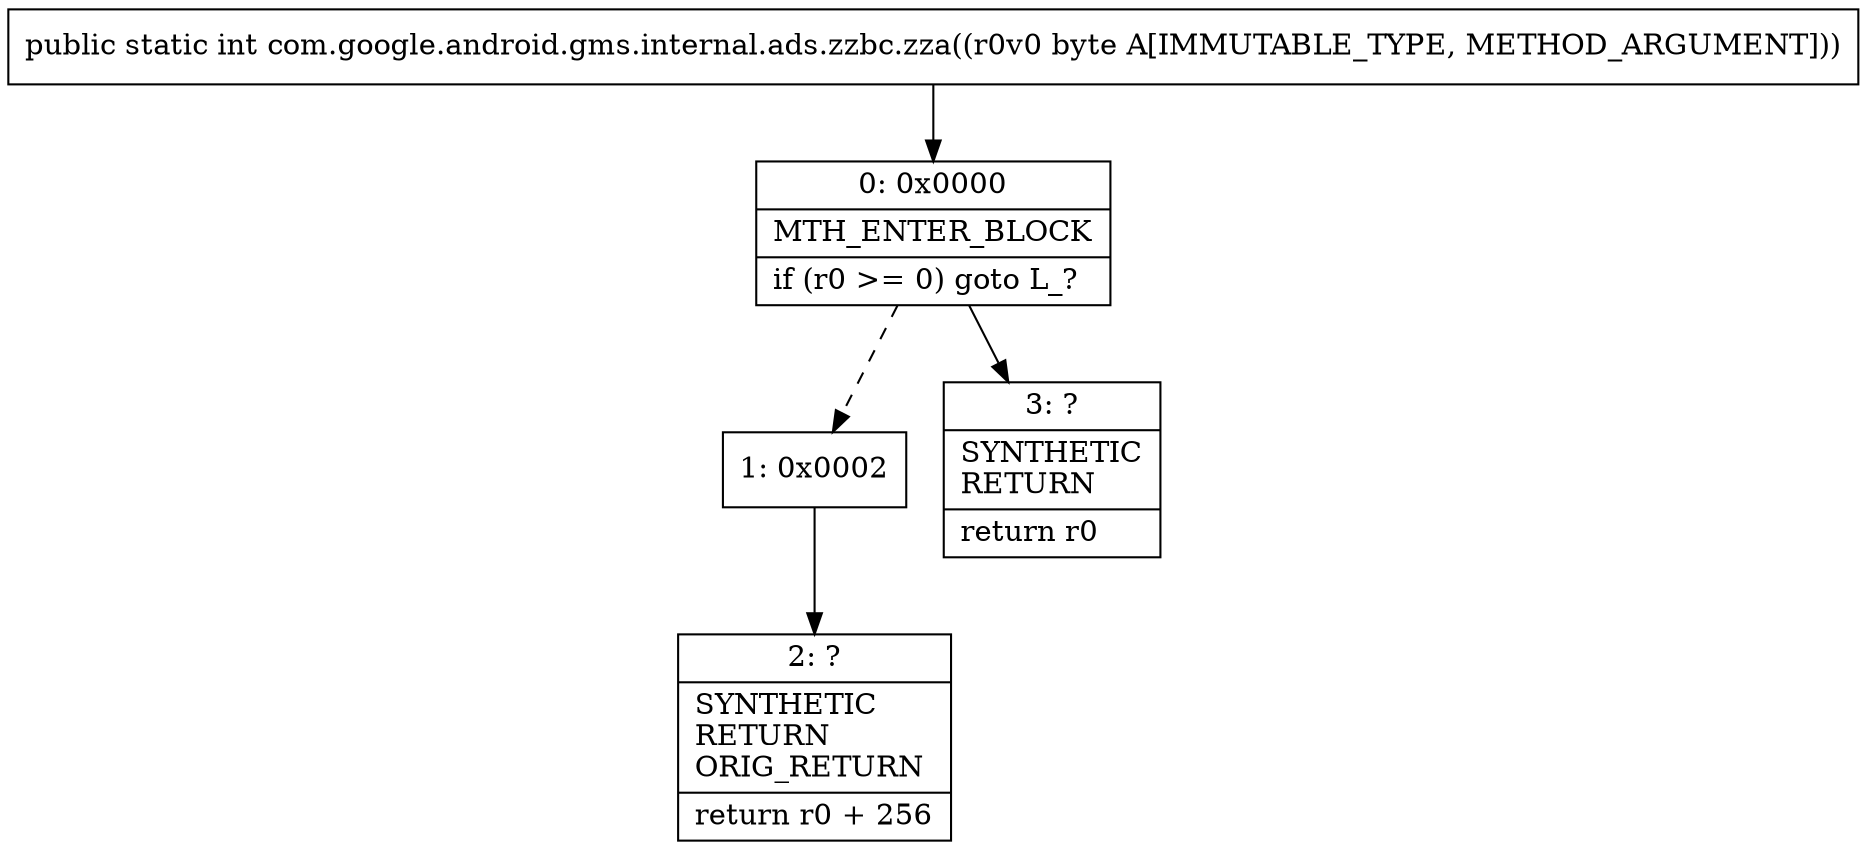 digraph "CFG forcom.google.android.gms.internal.ads.zzbc.zza(B)I" {
Node_0 [shape=record,label="{0\:\ 0x0000|MTH_ENTER_BLOCK\l|if (r0 \>= 0) goto L_?\l}"];
Node_1 [shape=record,label="{1\:\ 0x0002}"];
Node_2 [shape=record,label="{2\:\ ?|SYNTHETIC\lRETURN\lORIG_RETURN\l|return r0 + 256\l}"];
Node_3 [shape=record,label="{3\:\ ?|SYNTHETIC\lRETURN\l|return r0\l}"];
MethodNode[shape=record,label="{public static int com.google.android.gms.internal.ads.zzbc.zza((r0v0 byte A[IMMUTABLE_TYPE, METHOD_ARGUMENT])) }"];
MethodNode -> Node_0;
Node_0 -> Node_1[style=dashed];
Node_0 -> Node_3;
Node_1 -> Node_2;
}


